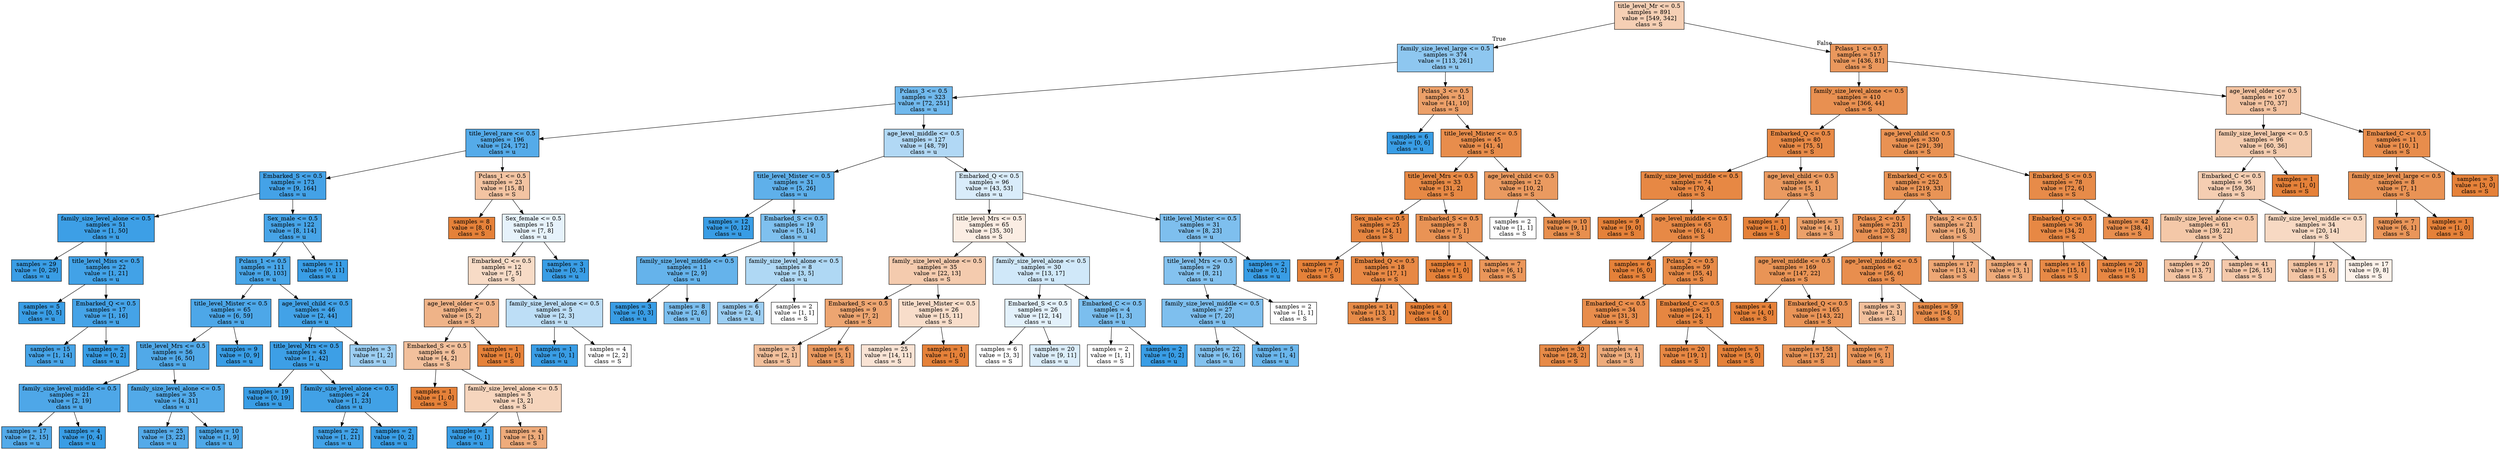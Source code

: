 digraph Tree {
node [shape=box, style="filled", color="black"] ;
0 [label="title_level_Mr <= 0.5\nsamples = 891\nvalue = [549, 342]\nclass = S", fillcolor="#e5813960"] ;
1 [label="family_size_level_large <= 0.5\nsamples = 374\nvalue = [113, 261]\nclass = u", fillcolor="#399de591"] ;
0 -> 1 [labeldistance=2.5, labelangle=45, headlabel="True"] ;
2 [label="Pclass_3 <= 0.5\nsamples = 323\nvalue = [72, 251]\nclass = u", fillcolor="#399de5b6"] ;
1 -> 2 ;
3 [label="title_level_rare <= 0.5\nsamples = 196\nvalue = [24, 172]\nclass = u", fillcolor="#399de5db"] ;
2 -> 3 ;
4 [label="Embarked_S <= 0.5\nsamples = 173\nvalue = [9, 164]\nclass = u", fillcolor="#399de5f1"] ;
3 -> 4 ;
5 [label="family_size_level_alone <= 0.5\nsamples = 51\nvalue = [1, 50]\nclass = u", fillcolor="#399de5fa"] ;
4 -> 5 ;
6 [label="samples = 29\nvalue = [0, 29]\nclass = u", fillcolor="#399de5ff"] ;
5 -> 6 ;
7 [label="title_level_Miss <= 0.5\nsamples = 22\nvalue = [1, 21]\nclass = u", fillcolor="#399de5f3"] ;
5 -> 7 ;
8 [label="samples = 5\nvalue = [0, 5]\nclass = u", fillcolor="#399de5ff"] ;
7 -> 8 ;
9 [label="Embarked_Q <= 0.5\nsamples = 17\nvalue = [1, 16]\nclass = u", fillcolor="#399de5ef"] ;
7 -> 9 ;
10 [label="samples = 15\nvalue = [1, 14]\nclass = u", fillcolor="#399de5ed"] ;
9 -> 10 ;
11 [label="samples = 2\nvalue = [0, 2]\nclass = u", fillcolor="#399de5ff"] ;
9 -> 11 ;
12 [label="Sex_male <= 0.5\nsamples = 122\nvalue = [8, 114]\nclass = u", fillcolor="#399de5ed"] ;
4 -> 12 ;
13 [label="Pclass_1 <= 0.5\nsamples = 111\nvalue = [8, 103]\nclass = u", fillcolor="#399de5eb"] ;
12 -> 13 ;
14 [label="title_level_Mister <= 0.5\nsamples = 65\nvalue = [6, 59]\nclass = u", fillcolor="#399de5e5"] ;
13 -> 14 ;
15 [label="title_level_Mrs <= 0.5\nsamples = 56\nvalue = [6, 50]\nclass = u", fillcolor="#399de5e0"] ;
14 -> 15 ;
16 [label="family_size_level_middle <= 0.5\nsamples = 21\nvalue = [2, 19]\nclass = u", fillcolor="#399de5e4"] ;
15 -> 16 ;
17 [label="samples = 17\nvalue = [2, 15]\nclass = u", fillcolor="#399de5dd"] ;
16 -> 17 ;
18 [label="samples = 4\nvalue = [0, 4]\nclass = u", fillcolor="#399de5ff"] ;
16 -> 18 ;
19 [label="family_size_level_alone <= 0.5\nsamples = 35\nvalue = [4, 31]\nclass = u", fillcolor="#399de5de"] ;
15 -> 19 ;
20 [label="samples = 25\nvalue = [3, 22]\nclass = u", fillcolor="#399de5dc"] ;
19 -> 20 ;
21 [label="samples = 10\nvalue = [1, 9]\nclass = u", fillcolor="#399de5e3"] ;
19 -> 21 ;
22 [label="samples = 9\nvalue = [0, 9]\nclass = u", fillcolor="#399de5ff"] ;
14 -> 22 ;
23 [label="age_level_child <= 0.5\nsamples = 46\nvalue = [2, 44]\nclass = u", fillcolor="#399de5f3"] ;
13 -> 23 ;
24 [label="title_level_Mrs <= 0.5\nsamples = 43\nvalue = [1, 42]\nclass = u", fillcolor="#399de5f9"] ;
23 -> 24 ;
25 [label="samples = 19\nvalue = [0, 19]\nclass = u", fillcolor="#399de5ff"] ;
24 -> 25 ;
26 [label="family_size_level_alone <= 0.5\nsamples = 24\nvalue = [1, 23]\nclass = u", fillcolor="#399de5f4"] ;
24 -> 26 ;
27 [label="samples = 22\nvalue = [1, 21]\nclass = u", fillcolor="#399de5f3"] ;
26 -> 27 ;
28 [label="samples = 2\nvalue = [0, 2]\nclass = u", fillcolor="#399de5ff"] ;
26 -> 28 ;
29 [label="samples = 3\nvalue = [1, 2]\nclass = u", fillcolor="#399de57f"] ;
23 -> 29 ;
30 [label="samples = 11\nvalue = [0, 11]\nclass = u", fillcolor="#399de5ff"] ;
12 -> 30 ;
31 [label="Pclass_1 <= 0.5\nsamples = 23\nvalue = [15, 8]\nclass = S", fillcolor="#e5813977"] ;
3 -> 31 ;
32 [label="samples = 8\nvalue = [8, 0]\nclass = S", fillcolor="#e58139ff"] ;
31 -> 32 ;
33 [label="Sex_female <= 0.5\nsamples = 15\nvalue = [7, 8]\nclass = u", fillcolor="#399de520"] ;
31 -> 33 ;
34 [label="Embarked_C <= 0.5\nsamples = 12\nvalue = [7, 5]\nclass = S", fillcolor="#e5813949"] ;
33 -> 34 ;
35 [label="age_level_older <= 0.5\nsamples = 7\nvalue = [5, 2]\nclass = S", fillcolor="#e5813999"] ;
34 -> 35 ;
36 [label="Embarked_S <= 0.5\nsamples = 6\nvalue = [4, 2]\nclass = S", fillcolor="#e581397f"] ;
35 -> 36 ;
37 [label="samples = 1\nvalue = [1, 0]\nclass = S", fillcolor="#e58139ff"] ;
36 -> 37 ;
38 [label="family_size_level_alone <= 0.5\nsamples = 5\nvalue = [3, 2]\nclass = S", fillcolor="#e5813955"] ;
36 -> 38 ;
39 [label="samples = 1\nvalue = [0, 1]\nclass = u", fillcolor="#399de5ff"] ;
38 -> 39 ;
40 [label="samples = 4\nvalue = [3, 1]\nclass = S", fillcolor="#e58139aa"] ;
38 -> 40 ;
41 [label="samples = 1\nvalue = [1, 0]\nclass = S", fillcolor="#e58139ff"] ;
35 -> 41 ;
42 [label="family_size_level_alone <= 0.5\nsamples = 5\nvalue = [2, 3]\nclass = u", fillcolor="#399de555"] ;
34 -> 42 ;
43 [label="samples = 1\nvalue = [0, 1]\nclass = u", fillcolor="#399de5ff"] ;
42 -> 43 ;
44 [label="samples = 4\nvalue = [2, 2]\nclass = S", fillcolor="#e5813900"] ;
42 -> 44 ;
45 [label="samples = 3\nvalue = [0, 3]\nclass = u", fillcolor="#399de5ff"] ;
33 -> 45 ;
46 [label="age_level_middle <= 0.5\nsamples = 127\nvalue = [48, 79]\nclass = u", fillcolor="#399de564"] ;
2 -> 46 ;
47 [label="title_level_Mister <= 0.5\nsamples = 31\nvalue = [5, 26]\nclass = u", fillcolor="#399de5ce"] ;
46 -> 47 ;
48 [label="samples = 12\nvalue = [0, 12]\nclass = u", fillcolor="#399de5ff"] ;
47 -> 48 ;
49 [label="Embarked_S <= 0.5\nsamples = 19\nvalue = [5, 14]\nclass = u", fillcolor="#399de5a4"] ;
47 -> 49 ;
50 [label="family_size_level_middle <= 0.5\nsamples = 11\nvalue = [2, 9]\nclass = u", fillcolor="#399de5c6"] ;
49 -> 50 ;
51 [label="samples = 3\nvalue = [0, 3]\nclass = u", fillcolor="#399de5ff"] ;
50 -> 51 ;
52 [label="samples = 8\nvalue = [2, 6]\nclass = u", fillcolor="#399de5aa"] ;
50 -> 52 ;
53 [label="family_size_level_alone <= 0.5\nsamples = 8\nvalue = [3, 5]\nclass = u", fillcolor="#399de566"] ;
49 -> 53 ;
54 [label="samples = 6\nvalue = [2, 4]\nclass = u", fillcolor="#399de57f"] ;
53 -> 54 ;
55 [label="samples = 2\nvalue = [1, 1]\nclass = S", fillcolor="#e5813900"] ;
53 -> 55 ;
56 [label="Embarked_Q <= 0.5\nsamples = 96\nvalue = [43, 53]\nclass = u", fillcolor="#399de530"] ;
46 -> 56 ;
57 [label="title_level_Mrs <= 0.5\nsamples = 65\nvalue = [35, 30]\nclass = S", fillcolor="#e5813924"] ;
56 -> 57 ;
58 [label="family_size_level_alone <= 0.5\nsamples = 35\nvalue = [22, 13]\nclass = S", fillcolor="#e5813968"] ;
57 -> 58 ;
59 [label="Embarked_S <= 0.5\nsamples = 9\nvalue = [7, 2]\nclass = S", fillcolor="#e58139b6"] ;
58 -> 59 ;
60 [label="samples = 3\nvalue = [2, 1]\nclass = S", fillcolor="#e581397f"] ;
59 -> 60 ;
61 [label="samples = 6\nvalue = [5, 1]\nclass = S", fillcolor="#e58139cc"] ;
59 -> 61 ;
62 [label="title_level_Mister <= 0.5\nsamples = 26\nvalue = [15, 11]\nclass = S", fillcolor="#e5813944"] ;
58 -> 62 ;
63 [label="samples = 25\nvalue = [14, 11]\nclass = S", fillcolor="#e5813937"] ;
62 -> 63 ;
64 [label="samples = 1\nvalue = [1, 0]\nclass = S", fillcolor="#e58139ff"] ;
62 -> 64 ;
65 [label="family_size_level_alone <= 0.5\nsamples = 30\nvalue = [13, 17]\nclass = u", fillcolor="#399de53c"] ;
57 -> 65 ;
66 [label="Embarked_S <= 0.5\nsamples = 26\nvalue = [12, 14]\nclass = u", fillcolor="#399de524"] ;
65 -> 66 ;
67 [label="samples = 6\nvalue = [3, 3]\nclass = S", fillcolor="#e5813900"] ;
66 -> 67 ;
68 [label="samples = 20\nvalue = [9, 11]\nclass = u", fillcolor="#399de52e"] ;
66 -> 68 ;
69 [label="Embarked_C <= 0.5\nsamples = 4\nvalue = [1, 3]\nclass = u", fillcolor="#399de5aa"] ;
65 -> 69 ;
70 [label="samples = 2\nvalue = [1, 1]\nclass = S", fillcolor="#e5813900"] ;
69 -> 70 ;
71 [label="samples = 2\nvalue = [0, 2]\nclass = u", fillcolor="#399de5ff"] ;
69 -> 71 ;
72 [label="title_level_Mister <= 0.5\nsamples = 31\nvalue = [8, 23]\nclass = u", fillcolor="#399de5a6"] ;
56 -> 72 ;
73 [label="title_level_Mrs <= 0.5\nsamples = 29\nvalue = [8, 21]\nclass = u", fillcolor="#399de59e"] ;
72 -> 73 ;
74 [label="family_size_level_middle <= 0.5\nsamples = 27\nvalue = [7, 20]\nclass = u", fillcolor="#399de5a6"] ;
73 -> 74 ;
75 [label="samples = 22\nvalue = [6, 16]\nclass = u", fillcolor="#399de59f"] ;
74 -> 75 ;
76 [label="samples = 5\nvalue = [1, 4]\nclass = u", fillcolor="#399de5bf"] ;
74 -> 76 ;
77 [label="samples = 2\nvalue = [1, 1]\nclass = S", fillcolor="#e5813900"] ;
73 -> 77 ;
78 [label="samples = 2\nvalue = [0, 2]\nclass = u", fillcolor="#399de5ff"] ;
72 -> 78 ;
79 [label="Pclass_3 <= 0.5\nsamples = 51\nvalue = [41, 10]\nclass = S", fillcolor="#e58139c1"] ;
1 -> 79 ;
80 [label="samples = 6\nvalue = [0, 6]\nclass = u", fillcolor="#399de5ff"] ;
79 -> 80 ;
81 [label="title_level_Mister <= 0.5\nsamples = 45\nvalue = [41, 4]\nclass = S", fillcolor="#e58139e6"] ;
79 -> 81 ;
82 [label="title_level_Mrs <= 0.5\nsamples = 33\nvalue = [31, 2]\nclass = S", fillcolor="#e58139ef"] ;
81 -> 82 ;
83 [label="Sex_male <= 0.5\nsamples = 25\nvalue = [24, 1]\nclass = S", fillcolor="#e58139f4"] ;
82 -> 83 ;
84 [label="samples = 7\nvalue = [7, 0]\nclass = S", fillcolor="#e58139ff"] ;
83 -> 84 ;
85 [label="Embarked_Q <= 0.5\nsamples = 18\nvalue = [17, 1]\nclass = S", fillcolor="#e58139f0"] ;
83 -> 85 ;
86 [label="samples = 14\nvalue = [13, 1]\nclass = S", fillcolor="#e58139eb"] ;
85 -> 86 ;
87 [label="samples = 4\nvalue = [4, 0]\nclass = S", fillcolor="#e58139ff"] ;
85 -> 87 ;
88 [label="Embarked_S <= 0.5\nsamples = 8\nvalue = [7, 1]\nclass = S", fillcolor="#e58139db"] ;
82 -> 88 ;
89 [label="samples = 1\nvalue = [1, 0]\nclass = S", fillcolor="#e58139ff"] ;
88 -> 89 ;
90 [label="samples = 7\nvalue = [6, 1]\nclass = S", fillcolor="#e58139d4"] ;
88 -> 90 ;
91 [label="age_level_child <= 0.5\nsamples = 12\nvalue = [10, 2]\nclass = S", fillcolor="#e58139cc"] ;
81 -> 91 ;
92 [label="samples = 2\nvalue = [1, 1]\nclass = S", fillcolor="#e5813900"] ;
91 -> 92 ;
93 [label="samples = 10\nvalue = [9, 1]\nclass = S", fillcolor="#e58139e3"] ;
91 -> 93 ;
94 [label="Pclass_1 <= 0.5\nsamples = 517\nvalue = [436, 81]\nclass = S", fillcolor="#e58139d0"] ;
0 -> 94 [labeldistance=2.5, labelangle=-45, headlabel="False"] ;
95 [label="family_size_level_alone <= 0.5\nsamples = 410\nvalue = [366, 44]\nclass = S", fillcolor="#e58139e0"] ;
94 -> 95 ;
96 [label="Embarked_Q <= 0.5\nsamples = 80\nvalue = [75, 5]\nclass = S", fillcolor="#e58139ee"] ;
95 -> 96 ;
97 [label="family_size_level_middle <= 0.5\nsamples = 74\nvalue = [70, 4]\nclass = S", fillcolor="#e58139f0"] ;
96 -> 97 ;
98 [label="samples = 9\nvalue = [9, 0]\nclass = S", fillcolor="#e58139ff"] ;
97 -> 98 ;
99 [label="age_level_middle <= 0.5\nsamples = 65\nvalue = [61, 4]\nclass = S", fillcolor="#e58139ee"] ;
97 -> 99 ;
100 [label="samples = 6\nvalue = [6, 0]\nclass = S", fillcolor="#e58139ff"] ;
99 -> 100 ;
101 [label="Pclass_2 <= 0.5\nsamples = 59\nvalue = [55, 4]\nclass = S", fillcolor="#e58139ec"] ;
99 -> 101 ;
102 [label="Embarked_C <= 0.5\nsamples = 34\nvalue = [31, 3]\nclass = S", fillcolor="#e58139e6"] ;
101 -> 102 ;
103 [label="samples = 30\nvalue = [28, 2]\nclass = S", fillcolor="#e58139ed"] ;
102 -> 103 ;
104 [label="samples = 4\nvalue = [3, 1]\nclass = S", fillcolor="#e58139aa"] ;
102 -> 104 ;
105 [label="Embarked_C <= 0.5\nsamples = 25\nvalue = [24, 1]\nclass = S", fillcolor="#e58139f4"] ;
101 -> 105 ;
106 [label="samples = 20\nvalue = [19, 1]\nclass = S", fillcolor="#e58139f2"] ;
105 -> 106 ;
107 [label="samples = 5\nvalue = [5, 0]\nclass = S", fillcolor="#e58139ff"] ;
105 -> 107 ;
108 [label="age_level_child <= 0.5\nsamples = 6\nvalue = [5, 1]\nclass = S", fillcolor="#e58139cc"] ;
96 -> 108 ;
109 [label="samples = 1\nvalue = [1, 0]\nclass = S", fillcolor="#e58139ff"] ;
108 -> 109 ;
110 [label="samples = 5\nvalue = [4, 1]\nclass = S", fillcolor="#e58139bf"] ;
108 -> 110 ;
111 [label="age_level_child <= 0.5\nsamples = 330\nvalue = [291, 39]\nclass = S", fillcolor="#e58139dd"] ;
95 -> 111 ;
112 [label="Embarked_C <= 0.5\nsamples = 252\nvalue = [219, 33]\nclass = S", fillcolor="#e58139d9"] ;
111 -> 112 ;
113 [label="Pclass_2 <= 0.5\nsamples = 231\nvalue = [203, 28]\nclass = S", fillcolor="#e58139dc"] ;
112 -> 113 ;
114 [label="age_level_middle <= 0.5\nsamples = 169\nvalue = [147, 22]\nclass = S", fillcolor="#e58139d9"] ;
113 -> 114 ;
115 [label="samples = 4\nvalue = [4, 0]\nclass = S", fillcolor="#e58139ff"] ;
114 -> 115 ;
116 [label="Embarked_Q <= 0.5\nsamples = 165\nvalue = [143, 22]\nclass = S", fillcolor="#e58139d8"] ;
114 -> 116 ;
117 [label="samples = 158\nvalue = [137, 21]\nclass = S", fillcolor="#e58139d8"] ;
116 -> 117 ;
118 [label="samples = 7\nvalue = [6, 1]\nclass = S", fillcolor="#e58139d4"] ;
116 -> 118 ;
119 [label="age_level_middle <= 0.5\nsamples = 62\nvalue = [56, 6]\nclass = S", fillcolor="#e58139e4"] ;
113 -> 119 ;
120 [label="samples = 3\nvalue = [2, 1]\nclass = S", fillcolor="#e581397f"] ;
119 -> 120 ;
121 [label="samples = 59\nvalue = [54, 5]\nclass = S", fillcolor="#e58139e7"] ;
119 -> 121 ;
122 [label="Pclass_2 <= 0.5\nsamples = 21\nvalue = [16, 5]\nclass = S", fillcolor="#e58139af"] ;
112 -> 122 ;
123 [label="samples = 17\nvalue = [13, 4]\nclass = S", fillcolor="#e58139b1"] ;
122 -> 123 ;
124 [label="samples = 4\nvalue = [3, 1]\nclass = S", fillcolor="#e58139aa"] ;
122 -> 124 ;
125 [label="Embarked_S <= 0.5\nsamples = 78\nvalue = [72, 6]\nclass = S", fillcolor="#e58139ea"] ;
111 -> 125 ;
126 [label="Embarked_Q <= 0.5\nsamples = 36\nvalue = [34, 2]\nclass = S", fillcolor="#e58139f0"] ;
125 -> 126 ;
127 [label="samples = 16\nvalue = [15, 1]\nclass = S", fillcolor="#e58139ee"] ;
126 -> 127 ;
128 [label="samples = 20\nvalue = [19, 1]\nclass = S", fillcolor="#e58139f2"] ;
126 -> 128 ;
129 [label="samples = 42\nvalue = [38, 4]\nclass = S", fillcolor="#e58139e4"] ;
125 -> 129 ;
130 [label="age_level_older <= 0.5\nsamples = 107\nvalue = [70, 37]\nclass = S", fillcolor="#e5813978"] ;
94 -> 130 ;
131 [label="family_size_level_large <= 0.5\nsamples = 96\nvalue = [60, 36]\nclass = S", fillcolor="#e5813966"] ;
130 -> 131 ;
132 [label="Embarked_C <= 0.5\nsamples = 95\nvalue = [59, 36]\nclass = S", fillcolor="#e5813963"] ;
131 -> 132 ;
133 [label="family_size_level_alone <= 0.5\nsamples = 61\nvalue = [39, 22]\nclass = S", fillcolor="#e581396f"] ;
132 -> 133 ;
134 [label="samples = 20\nvalue = [13, 7]\nclass = S", fillcolor="#e5813976"] ;
133 -> 134 ;
135 [label="samples = 41\nvalue = [26, 15]\nclass = S", fillcolor="#e581396c"] ;
133 -> 135 ;
136 [label="family_size_level_middle <= 0.5\nsamples = 34\nvalue = [20, 14]\nclass = S", fillcolor="#e581394d"] ;
132 -> 136 ;
137 [label="samples = 17\nvalue = [11, 6]\nclass = S", fillcolor="#e5813974"] ;
136 -> 137 ;
138 [label="samples = 17\nvalue = [9, 8]\nclass = S", fillcolor="#e581391c"] ;
136 -> 138 ;
139 [label="samples = 1\nvalue = [1, 0]\nclass = S", fillcolor="#e58139ff"] ;
131 -> 139 ;
140 [label="Embarked_C <= 0.5\nsamples = 11\nvalue = [10, 1]\nclass = S", fillcolor="#e58139e6"] ;
130 -> 140 ;
141 [label="family_size_level_large <= 0.5\nsamples = 8\nvalue = [7, 1]\nclass = S", fillcolor="#e58139db"] ;
140 -> 141 ;
142 [label="samples = 7\nvalue = [6, 1]\nclass = S", fillcolor="#e58139d4"] ;
141 -> 142 ;
143 [label="samples = 1\nvalue = [1, 0]\nclass = S", fillcolor="#e58139ff"] ;
141 -> 143 ;
144 [label="samples = 3\nvalue = [3, 0]\nclass = S", fillcolor="#e58139ff"] ;
140 -> 144 ;
}